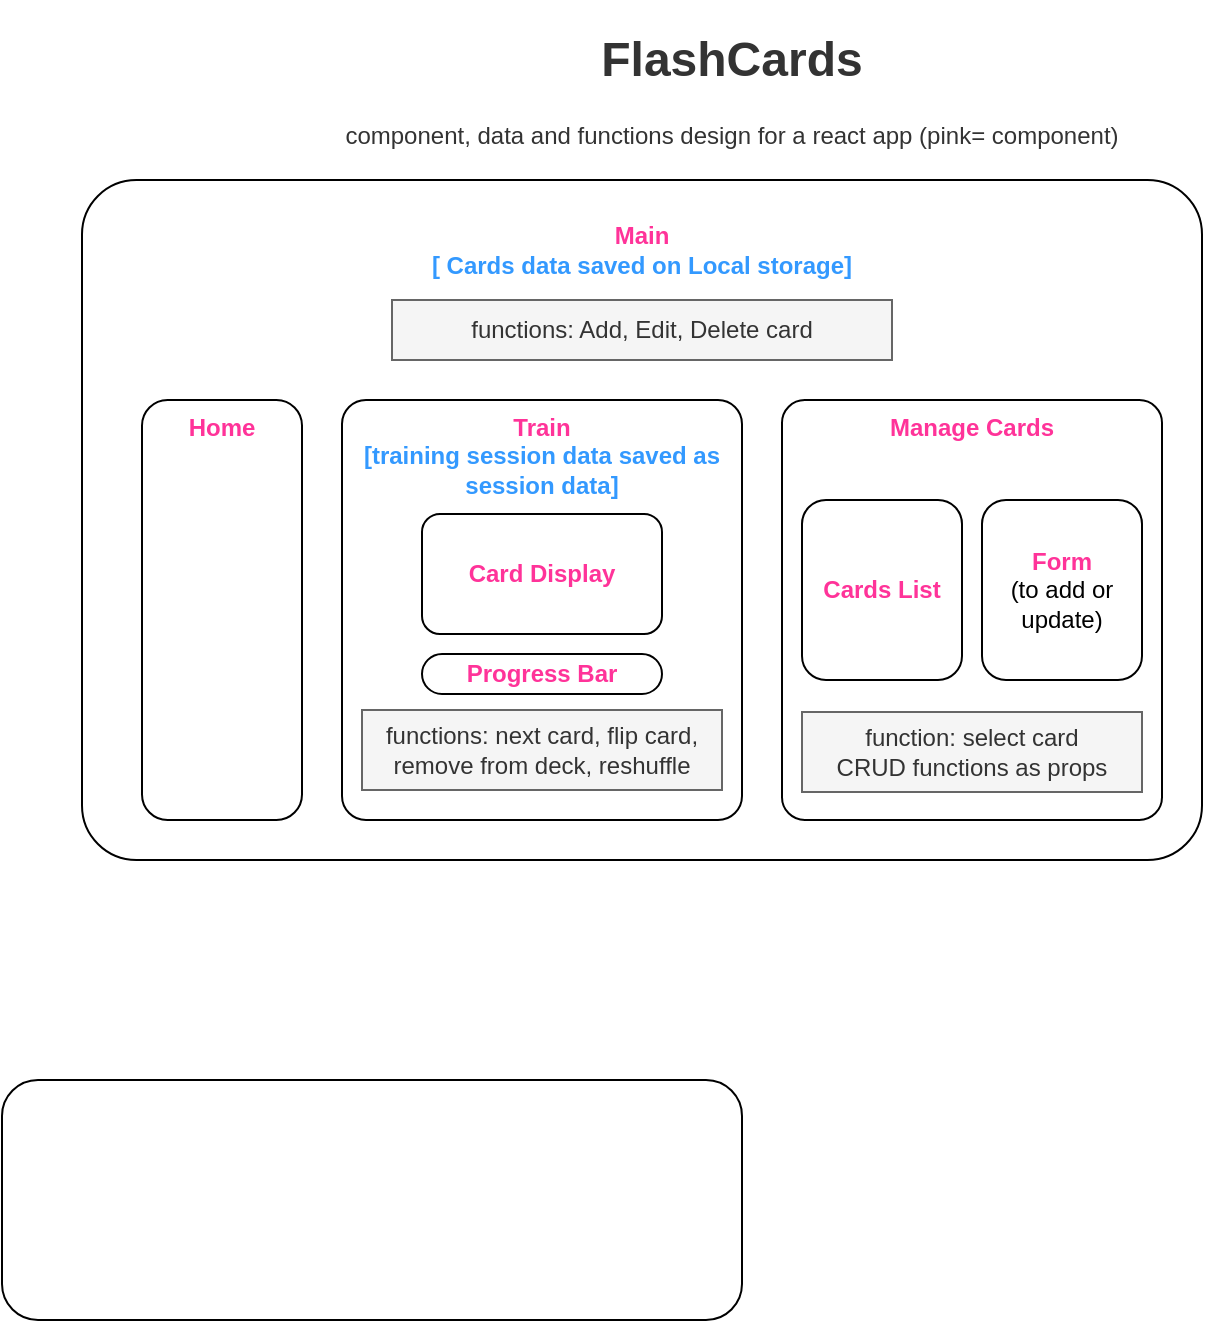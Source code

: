 <mxfile version="16.0.0" type="device"><diagram id="dlv7q9VN2OhBGB5s2ofe" name="Page-1"><mxGraphModel dx="1523" dy="1463" grid="1" gridSize="10" guides="1" tooltips="1" connect="1" arrows="1" fold="1" page="1" pageScale="1" pageWidth="850" pageHeight="1100" math="0" shadow="0"><root><mxCell id="0"/><mxCell id="1" parent="0"/><mxCell id="6p_j4NiiyptMLGXgOMdM-1" value="&lt;br&gt;&lt;b&gt;&lt;font color=&quot;#ff3399&quot;&gt;Main&lt;/font&gt;&lt;br&gt;&lt;/b&gt;&lt;font color=&quot;#3399ff&quot;&gt;&lt;b&gt;[ Cards data saved on Local storage]&lt;/b&gt;&lt;/font&gt;" style="rounded=1;whiteSpace=wrap;html=1;verticalAlign=top;arcSize=8;" parent="1" vertex="1"><mxGeometry x="10" y="10" width="560" height="340" as="geometry"/></mxCell><mxCell id="6p_j4NiiyptMLGXgOMdM-2" value="" style="rounded=1;whiteSpace=wrap;html=1;" parent="1" vertex="1"><mxGeometry x="-30" y="460" width="370" height="120" as="geometry"/></mxCell><mxCell id="zd6vOnozp6LW2lkbSAAl-1" value="&lt;b&gt;&lt;font color=&quot;#ff3399&quot;&gt;Train&lt;/font&gt;&lt;br&gt;&lt;/b&gt;&lt;font color=&quot;#3399ff&quot;&gt;&lt;b&gt;[training session data saved as session data]&lt;/b&gt;&lt;/font&gt;" style="rounded=1;whiteSpace=wrap;html=1;arcSize=6;verticalAlign=top;" vertex="1" parent="1"><mxGeometry x="140" y="120" width="200" height="210" as="geometry"/></mxCell><mxCell id="zd6vOnozp6LW2lkbSAAl-2" value="&lt;b&gt;&lt;font color=&quot;#ff3399&quot;&gt;Manage Cards&lt;br&gt;&lt;/font&gt;&lt;/b&gt;" style="rounded=1;whiteSpace=wrap;html=1;arcSize=6;verticalAlign=top;" vertex="1" parent="1"><mxGeometry x="360" y="120" width="190" height="210" as="geometry"/></mxCell><mxCell id="zd6vOnozp6LW2lkbSAAl-3" value="functions: Add, Edit, Delete card" style="rounded=0;whiteSpace=wrap;html=1;fillColor=#f5f5f5;fontColor=#333333;strokeColor=#666666;" vertex="1" parent="1"><mxGeometry x="165" y="70" width="250" height="30" as="geometry"/></mxCell><mxCell id="zd6vOnozp6LW2lkbSAAl-4" value="&lt;b&gt;&lt;font color=&quot;#ff3399&quot;&gt;Card Display&lt;/font&gt;&lt;br&gt;&lt;/b&gt;" style="rounded=1;whiteSpace=wrap;html=1;" vertex="1" parent="1"><mxGeometry x="180" y="177" width="120" height="60" as="geometry"/></mxCell><mxCell id="zd6vOnozp6LW2lkbSAAl-5" value="functions: next card, flip card, remove from deck, reshuffle" style="rounded=0;whiteSpace=wrap;html=1;fillColor=#f5f5f5;fontColor=#333333;strokeColor=#666666;" vertex="1" parent="1"><mxGeometry x="150" y="275" width="180" height="40" as="geometry"/></mxCell><mxCell id="zd6vOnozp6LW2lkbSAAl-6" value="function: select card&lt;br&gt;CRUD functions as props" style="rounded=0;whiteSpace=wrap;html=1;fillColor=#f5f5f5;fontColor=#333333;strokeColor=#666666;" vertex="1" parent="1"><mxGeometry x="370" y="276" width="170" height="40" as="geometry"/></mxCell><mxCell id="zd6vOnozp6LW2lkbSAAl-7" value="&lt;b&gt;&lt;font color=&quot;#ff3399&quot;&gt;Cards List&lt;/font&gt;&lt;/b&gt;" style="rounded=1;whiteSpace=wrap;html=1;" vertex="1" parent="1"><mxGeometry x="370" y="170" width="80" height="90" as="geometry"/></mxCell><mxCell id="zd6vOnozp6LW2lkbSAAl-8" value="&lt;b&gt;&lt;font color=&quot;#ff3399&quot;&gt;Form&lt;/font&gt;&lt;/b&gt;&lt;br&gt;(to add or update)" style="rounded=1;whiteSpace=wrap;html=1;" vertex="1" parent="1"><mxGeometry x="460" y="170" width="80" height="90" as="geometry"/></mxCell><mxCell id="zd6vOnozp6LW2lkbSAAl-9" value="&lt;b&gt;Progress Bar&lt;br&gt;&lt;/b&gt;" style="rounded=1;whiteSpace=wrap;html=1;arcSize=50;fontColor=#FF3399;" vertex="1" parent="1"><mxGeometry x="180" y="247" width="120" height="20" as="geometry"/></mxCell><mxCell id="zd6vOnozp6LW2lkbSAAl-12" value="&lt;h1&gt;FlashCards&lt;/h1&gt;&lt;div&gt;component, data and functions design for a react app (pink= component)&lt;/div&gt;" style="text;html=1;strokeColor=none;fillColor=none;spacing=5;spacingTop=-20;whiteSpace=wrap;overflow=hidden;rounded=0;fontColor=#333333;align=center;" vertex="1" parent="1"><mxGeometry x="110" y="-70" width="450" height="120" as="geometry"/></mxCell><mxCell id="zd6vOnozp6LW2lkbSAAl-13" value="&lt;b&gt;&lt;font color=&quot;#ff3399&quot;&gt;Home&lt;/font&gt;&lt;br&gt;&lt;/b&gt;" style="rounded=1;whiteSpace=wrap;html=1;arcSize=16;verticalAlign=top;" vertex="1" parent="1"><mxGeometry x="40" y="120" width="80" height="210" as="geometry"/></mxCell></root></mxGraphModel></diagram></mxfile>